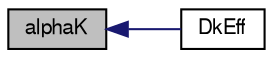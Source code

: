 digraph "alphaK"
{
  bgcolor="transparent";
  edge [fontname="FreeSans",fontsize="10",labelfontname="FreeSans",labelfontsize="10"];
  node [fontname="FreeSans",fontsize="10",shape=record];
  rankdir="LR";
  Node1 [label="alphaK",height=0.2,width=0.4,color="black", fillcolor="grey75", style="filled" fontcolor="black"];
  Node1 -> Node2 [dir="back",color="midnightblue",fontsize="10",style="solid",fontname="FreeSans"];
  Node2 [label="DkEff",height=0.2,width=0.4,color="black",URL="$a01207.html#a055547b36c2cdcae3735aca9435a9d55",tooltip="Return the effective diffusivity for k. "];
}
